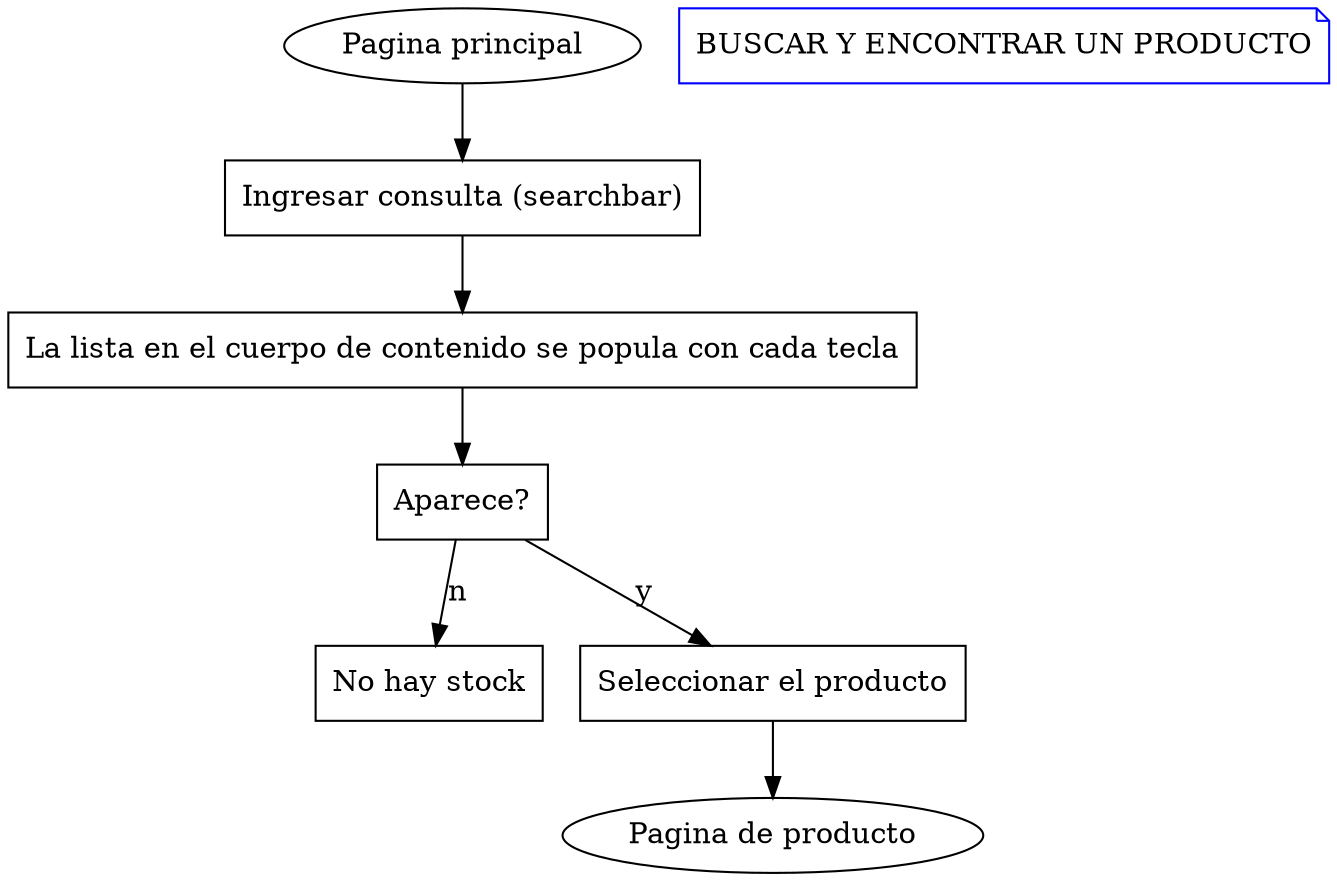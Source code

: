 digraph G {

    node[shape=box];
    
    { node[shape=ellipse] "Pagina principal"
                          "Pagina de producto"
    }
    
    { node [shape=note color=blue] "BUSCAR Y ENCONTRAR UN PRODUCTO" }
    
    "Pagina principal" -> "Ingresar consulta (searchbar)" -> 
    "La lista en el cuerpo de contenido se popula con cada tecla" -> "Aparece?"
    
    "Aparece?" -> "No hay stock" [label="n"]
    "Aparece?" -> "Seleccionar el producto" [label="y"]
    
    "Seleccionar el producto" -> "Pagina de producto"
    
}
